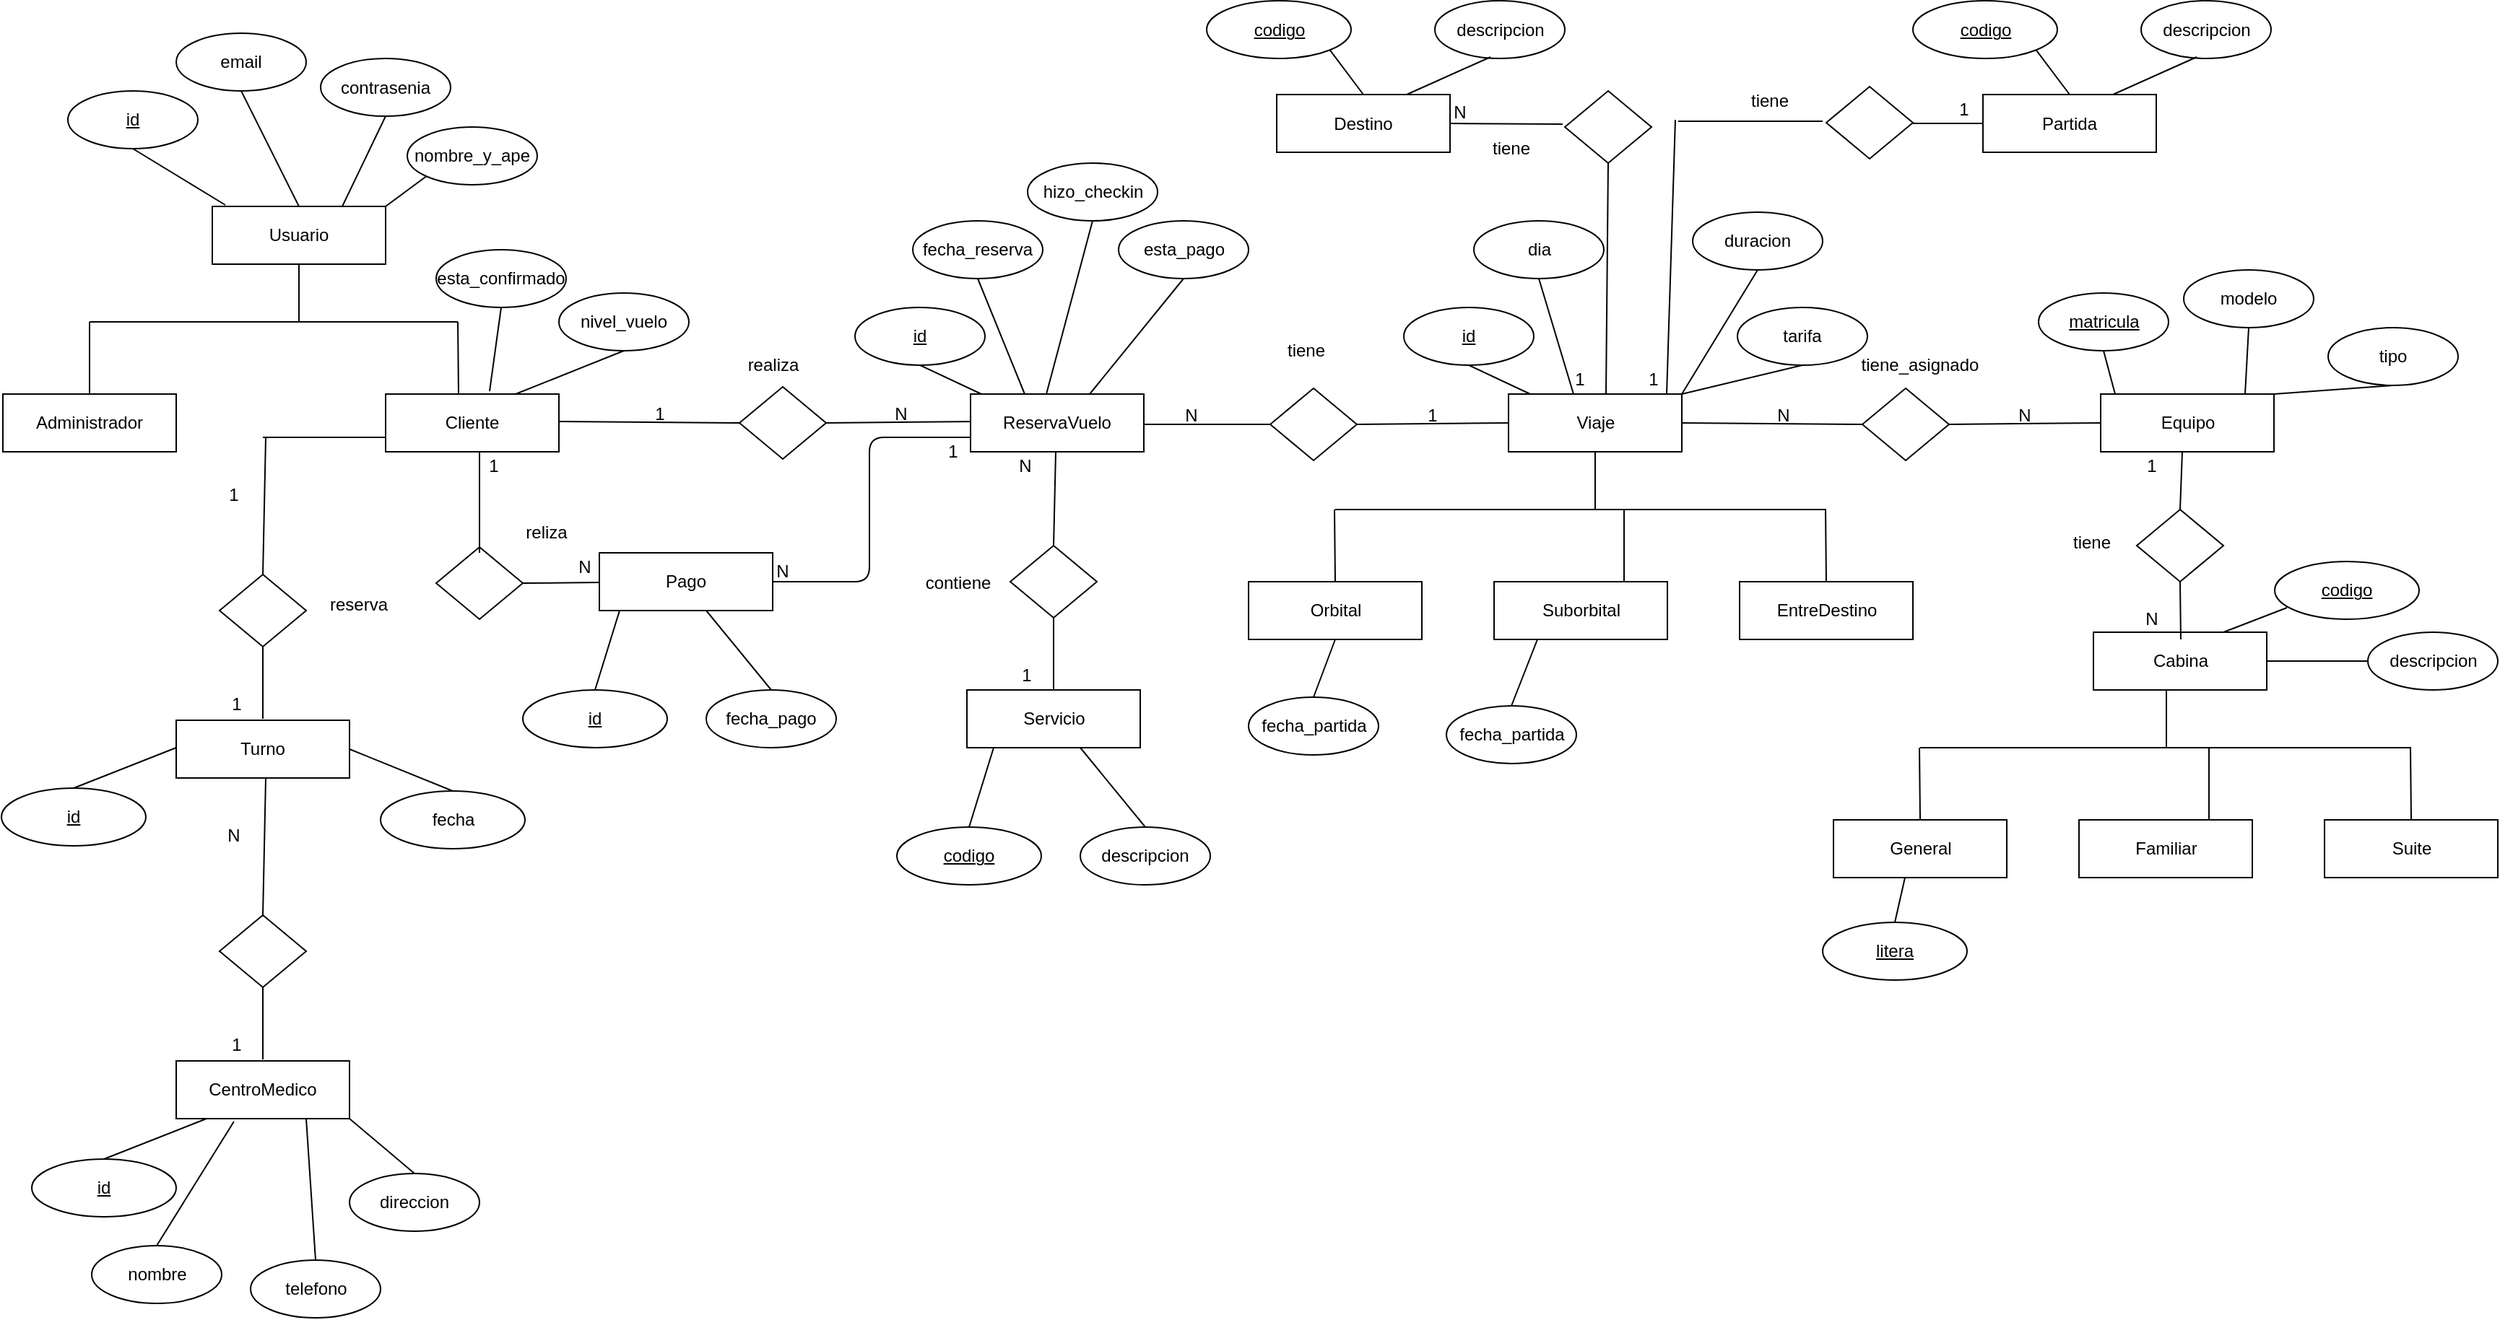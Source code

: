 <mxfile version="15.1.4" type="google"><diagram id="R2lEEEUBdFMjLlhIrx00" name="Page-1"><mxGraphModel dx="786" dy="413" grid="1" gridSize="10" guides="1" tooltips="1" connect="1" arrows="1" fold="1" page="1" pageScale="1" pageWidth="850" pageHeight="1100" math="0" shadow="0" extFonts="Permanent Marker^https://fonts.googleapis.com/css?family=Permanent+Marker"><root><mxCell id="0"/><mxCell id="1" parent="0"/><mxCell id="lj8L3pxBQWY0i3KXnStX-1" value="Usuario" style="rounded=0;whiteSpace=wrap;html=1;fontSize=12;glass=0;strokeWidth=1;shadow=0;" parent="1" vertex="1"><mxGeometry x="185" y="160" width="120" height="40" as="geometry"/></mxCell><mxCell id="lj8L3pxBQWY0i3KXnStX-2" value="Administrador" style="rounded=0;whiteSpace=wrap;html=1;fontSize=12;glass=0;strokeWidth=1;shadow=0;" parent="1" vertex="1"><mxGeometry x="40" y="290" width="120" height="40" as="geometry"/></mxCell><mxCell id="lj8L3pxBQWY0i3KXnStX-3" value="Cliente" style="rounded=0;whiteSpace=wrap;html=1;fontSize=12;glass=0;strokeWidth=1;shadow=0;" parent="1" vertex="1"><mxGeometry x="305" y="290" width="120" height="40" as="geometry"/></mxCell><mxCell id="lj8L3pxBQWY0i3KXnStX-4" value="" style="endArrow=none;html=1;entryX=0.5;entryY=1;entryDx=0;entryDy=0;" parent="1" target="lj8L3pxBQWY0i3KXnStX-1" edge="1"><mxGeometry width="50" height="50" relative="1" as="geometry"><mxPoint x="245" y="240" as="sourcePoint"/><mxPoint x="295" y="220" as="targetPoint"/></mxGeometry></mxCell><mxCell id="lj8L3pxBQWY0i3KXnStX-5" value="" style="endArrow=none;html=1;" parent="1" edge="1"><mxGeometry width="50" height="50" relative="1" as="geometry"><mxPoint x="100" y="240" as="sourcePoint"/><mxPoint x="355" y="240" as="targetPoint"/></mxGeometry></mxCell><mxCell id="lj8L3pxBQWY0i3KXnStX-6" value="" style="endArrow=none;html=1;exitX=0.5;exitY=0;exitDx=0;exitDy=0;" parent="1" source="lj8L3pxBQWY0i3KXnStX-2" edge="1"><mxGeometry width="50" height="50" relative="1" as="geometry"><mxPoint x="164.5" y="280" as="sourcePoint"/><mxPoint x="100" y="240" as="targetPoint"/></mxGeometry></mxCell><mxCell id="lj8L3pxBQWY0i3KXnStX-7" value="" style="endArrow=none;html=1;entryX=0.5;entryY=1;entryDx=0;entryDy=0;exitX=0.5;exitY=0;exitDx=0;exitDy=0;" parent="1" edge="1"><mxGeometry width="50" height="50" relative="1" as="geometry"><mxPoint x="355.5" y="290" as="sourcePoint"/><mxPoint x="355" y="240" as="targetPoint"/></mxGeometry></mxCell><mxCell id="lj8L3pxBQWY0i3KXnStX-8" value="&lt;u&gt;id&lt;br&gt;&lt;/u&gt;" style="ellipse;whiteSpace=wrap;html=1;" parent="1" vertex="1"><mxGeometry x="85" y="80" width="90" height="40" as="geometry"/></mxCell><mxCell id="lj8L3pxBQWY0i3KXnStX-9" value="" style="endArrow=none;html=1;exitX=0.075;exitY=-0.025;exitDx=0;exitDy=0;entryX=0.5;entryY=1;entryDx=0;entryDy=0;exitPerimeter=0;" parent="1" source="lj8L3pxBQWY0i3KXnStX-1" target="lj8L3pxBQWY0i3KXnStX-8" edge="1"><mxGeometry width="50" height="50" relative="1" as="geometry"><mxPoint x="225" y="40" as="sourcePoint"/><mxPoint x="185" y="100" as="targetPoint"/></mxGeometry></mxCell><mxCell id="lj8L3pxBQWY0i3KXnStX-10" value="email" style="ellipse;whiteSpace=wrap;html=1;" parent="1" vertex="1"><mxGeometry x="160" y="40" width="90" height="40" as="geometry"/></mxCell><mxCell id="lj8L3pxBQWY0i3KXnStX-11" value="" style="endArrow=none;html=1;exitX=0.5;exitY=0;exitDx=0;exitDy=0;entryX=0.5;entryY=1;entryDx=0;entryDy=0;" parent="1" source="lj8L3pxBQWY0i3KXnStX-1" target="lj8L3pxBQWY0i3KXnStX-10" edge="1"><mxGeometry width="50" height="50" relative="1" as="geometry"><mxPoint x="335" y="160" as="sourcePoint"/><mxPoint x="305" y="100" as="targetPoint"/></mxGeometry></mxCell><mxCell id="lj8L3pxBQWY0i3KXnStX-12" value="contrasenia" style="ellipse;whiteSpace=wrap;html=1;" parent="1" vertex="1"><mxGeometry x="260" y="57.5" width="90" height="40" as="geometry"/></mxCell><mxCell id="lj8L3pxBQWY0i3KXnStX-13" value="" style="endArrow=none;html=1;exitX=0.75;exitY=0;exitDx=0;exitDy=0;entryX=0.5;entryY=1;entryDx=0;entryDy=0;" parent="1" source="lj8L3pxBQWY0i3KXnStX-1" target="lj8L3pxBQWY0i3KXnStX-12" edge="1"><mxGeometry width="50" height="50" relative="1" as="geometry"><mxPoint x="445" y="160" as="sourcePoint"/><mxPoint x="415" y="100" as="targetPoint"/></mxGeometry></mxCell><mxCell id="lj8L3pxBQWY0i3KXnStX-14" value="esta_confirmado" style="ellipse;whiteSpace=wrap;html=1;" parent="1" vertex="1"><mxGeometry x="340" y="190" width="90" height="40" as="geometry"/></mxCell><mxCell id="lj8L3pxBQWY0i3KXnStX-15" value="" style="endArrow=none;html=1;entryX=0.5;entryY=1;entryDx=0;entryDy=0;exitX=0.6;exitY=-0.05;exitDx=0;exitDy=0;exitPerimeter=0;" parent="1" source="lj8L3pxBQWY0i3KXnStX-3" target="lj8L3pxBQWY0i3KXnStX-14" edge="1"><mxGeometry width="50" height="50" relative="1" as="geometry"><mxPoint x="490" y="290" as="sourcePoint"/><mxPoint x="600" y="485" as="targetPoint"/></mxGeometry></mxCell><mxCell id="lj8L3pxBQWY0i3KXnStX-16" value="Viaje" style="rounded=0;whiteSpace=wrap;html=1;fontSize=12;glass=0;strokeWidth=1;shadow=0;" parent="1" vertex="1"><mxGeometry x="1082.5" y="290" width="120" height="40" as="geometry"/></mxCell><mxCell id="lj8L3pxBQWY0i3KXnStX-17" value="Orbital" style="rounded=0;whiteSpace=wrap;html=1;fontSize=12;glass=0;strokeWidth=1;shadow=0;" parent="1" vertex="1"><mxGeometry x="902.5" y="420" width="120" height="40" as="geometry"/></mxCell><mxCell id="lj8L3pxBQWY0i3KXnStX-18" value="Suborbital" style="rounded=0;whiteSpace=wrap;html=1;fontSize=12;glass=0;strokeWidth=1;shadow=0;" parent="1" vertex="1"><mxGeometry x="1072.5" y="420" width="120" height="40" as="geometry"/></mxCell><mxCell id="lj8L3pxBQWY0i3KXnStX-19" value="" style="endArrow=none;html=1;entryX=0.5;entryY=1;entryDx=0;entryDy=0;" parent="1" target="lj8L3pxBQWY0i3KXnStX-16" edge="1"><mxGeometry width="50" height="50" relative="1" as="geometry"><mxPoint x="1142.5" y="370" as="sourcePoint"/><mxPoint x="1092.5" y="350" as="targetPoint"/></mxGeometry></mxCell><mxCell id="lj8L3pxBQWY0i3KXnStX-20" value="" style="endArrow=none;html=1;" parent="1" edge="1"><mxGeometry width="50" height="50" relative="1" as="geometry"><mxPoint x="962.5" y="370" as="sourcePoint"/><mxPoint x="1302.5" y="370" as="targetPoint"/></mxGeometry></mxCell><mxCell id="lj8L3pxBQWY0i3KXnStX-21" value="" style="endArrow=none;html=1;entryX=0.5;entryY=1;entryDx=0;entryDy=0;exitX=0.5;exitY=0;exitDx=0;exitDy=0;" parent="1" source="lj8L3pxBQWY0i3KXnStX-17" edge="1"><mxGeometry width="50" height="50" relative="1" as="geometry"><mxPoint x="962" y="410" as="sourcePoint"/><mxPoint x="962" y="370" as="targetPoint"/></mxGeometry></mxCell><mxCell id="lj8L3pxBQWY0i3KXnStX-22" value="" style="endArrow=none;html=1;exitX=0.75;exitY=0;exitDx=0;exitDy=0;" parent="1" source="lj8L3pxBQWY0i3KXnStX-18" edge="1"><mxGeometry width="50" height="50" relative="1" as="geometry"><mxPoint x="1153" y="420" as="sourcePoint"/><mxPoint x="1162.5" y="370" as="targetPoint"/></mxGeometry></mxCell><mxCell id="lj8L3pxBQWY0i3KXnStX-23" value="EntreDestino" style="rounded=0;whiteSpace=wrap;html=1;fontSize=12;glass=0;strokeWidth=1;shadow=0;" parent="1" vertex="1"><mxGeometry x="1242.5" y="420" width="120" height="40" as="geometry"/></mxCell><mxCell id="lj8L3pxBQWY0i3KXnStX-24" value="" style="endArrow=none;html=1;entryX=0.5;entryY=1;entryDx=0;entryDy=0;exitX=0.5;exitY=0;exitDx=0;exitDy=0;" parent="1" edge="1"><mxGeometry width="50" height="50" relative="1" as="geometry"><mxPoint x="1302.5" y="420" as="sourcePoint"/><mxPoint x="1302" y="370" as="targetPoint"/></mxGeometry></mxCell><mxCell id="lj8L3pxBQWY0i3KXnStX-25" value="&lt;u&gt;id&lt;br&gt;&lt;/u&gt;" style="ellipse;whiteSpace=wrap;html=1;" parent="1" vertex="1"><mxGeometry x="1010" y="230" width="90" height="40" as="geometry"/></mxCell><mxCell id="lj8L3pxBQWY0i3KXnStX-26" value="" style="endArrow=none;html=1;exitX=0.25;exitY=0;exitDx=0;exitDy=0;entryX=0.5;entryY=1;entryDx=0;entryDy=0;" parent="1" target="lj8L3pxBQWY0i3KXnStX-25" edge="1"><mxGeometry width="50" height="50" relative="1" as="geometry"><mxPoint x="1097.5" y="290" as="sourcePoint"/><mxPoint x="1067.5" y="230" as="targetPoint"/></mxGeometry></mxCell><mxCell id="lj8L3pxBQWY0i3KXnStX-27" value="dia" style="ellipse;whiteSpace=wrap;html=1;" parent="1" vertex="1"><mxGeometry x="1058.5" y="170" width="90" height="40" as="geometry"/></mxCell><mxCell id="lj8L3pxBQWY0i3KXnStX-28" value="" style="endArrow=none;html=1;exitX=0.5;exitY=0;exitDx=0;exitDy=0;entryX=0.5;entryY=1;entryDx=0;entryDy=0;" parent="1" target="lj8L3pxBQWY0i3KXnStX-27" edge="1"><mxGeometry width="50" height="50" relative="1" as="geometry"><mxPoint x="1127.5" y="290" as="sourcePoint"/><mxPoint x="1187.5" y="230" as="targetPoint"/></mxGeometry></mxCell><mxCell id="lj8L3pxBQWY0i3KXnStX-31" value="duracion" style="ellipse;whiteSpace=wrap;html=1;" parent="1" vertex="1"><mxGeometry x="1210" y="164" width="90" height="40" as="geometry"/></mxCell><mxCell id="lj8L3pxBQWY0i3KXnStX-32" value="" style="endArrow=none;html=1;exitX=1;exitY=0;exitDx=0;exitDy=0;entryX=0.5;entryY=1;entryDx=0;entryDy=0;" parent="1" source="lj8L3pxBQWY0i3KXnStX-16" target="lj8L3pxBQWY0i3KXnStX-31" edge="1"><mxGeometry width="50" height="50" relative="1" as="geometry"><mxPoint x="1252.5" y="330" as="sourcePoint"/><mxPoint x="1362.5" y="270" as="targetPoint"/></mxGeometry></mxCell><mxCell id="lj8L3pxBQWY0i3KXnStX-33" value="Equipo" style="rounded=0;whiteSpace=wrap;html=1;fontSize=12;glass=0;strokeWidth=1;shadow=0;" parent="1" vertex="1"><mxGeometry x="1492.5" y="290" width="120" height="40" as="geometry"/></mxCell><mxCell id="lj8L3pxBQWY0i3KXnStX-34" value="" style="rhombus;whiteSpace=wrap;html=1;shadow=0;fontFamily=Helvetica;fontSize=12;align=center;strokeWidth=1;spacing=6;spacingTop=-4;" parent="1" vertex="1"><mxGeometry x="1327.5" y="286" width="60" height="50" as="geometry"/></mxCell><mxCell id="lj8L3pxBQWY0i3KXnStX-35" value="" style="endArrow=none;html=1;entryX=0;entryY=0.5;entryDx=0;entryDy=0;exitX=1;exitY=0.5;exitDx=0;exitDy=0;" parent="1" source="lj8L3pxBQWY0i3KXnStX-34" target="lj8L3pxBQWY0i3KXnStX-33" edge="1"><mxGeometry width="50" height="50" relative="1" as="geometry"><mxPoint x="1172.5" y="185" as="sourcePoint"/><mxPoint x="1402.5" y="315" as="targetPoint"/></mxGeometry></mxCell><mxCell id="lj8L3pxBQWY0i3KXnStX-36" value="" style="endArrow=none;html=1;entryX=0;entryY=0.5;entryDx=0;entryDy=0;exitX=1;exitY=0.5;exitDx=0;exitDy=0;" parent="1" source="lj8L3pxBQWY0i3KXnStX-16" target="lj8L3pxBQWY0i3KXnStX-34" edge="1"><mxGeometry width="50" height="50" relative="1" as="geometry"><mxPoint x="1262.5" y="315" as="sourcePoint"/><mxPoint x="1222" y="245" as="targetPoint"/></mxGeometry></mxCell><mxCell id="lj8L3pxBQWY0i3KXnStX-37" value="N" style="text;html=1;strokeColor=none;fillColor=none;align=center;verticalAlign=middle;whiteSpace=wrap;rounded=0;" parent="1" vertex="1"><mxGeometry x="1262.5" y="295" width="20" height="20" as="geometry"/></mxCell><mxCell id="lj8L3pxBQWY0i3KXnStX-38" value="N" style="text;html=1;strokeColor=none;fillColor=none;align=center;verticalAlign=middle;whiteSpace=wrap;rounded=0;" parent="1" vertex="1"><mxGeometry x="1429.5" y="295" width="20" height="20" as="geometry"/></mxCell><mxCell id="lj8L3pxBQWY0i3KXnStX-39" value="&lt;u&gt;matricula&lt;br&gt;&lt;/u&gt;" style="ellipse;whiteSpace=wrap;html=1;" parent="1" vertex="1"><mxGeometry x="1449.5" y="220" width="90" height="40" as="geometry"/></mxCell><mxCell id="lj8L3pxBQWY0i3KXnStX-40" value="" style="endArrow=none;html=1;exitX=0.25;exitY=0;exitDx=0;exitDy=0;entryX=0.5;entryY=1;entryDx=0;entryDy=0;" parent="1" target="lj8L3pxBQWY0i3KXnStX-39" edge="1"><mxGeometry width="50" height="50" relative="1" as="geometry"><mxPoint x="1502.5" y="290" as="sourcePoint"/><mxPoint x="1472.5" y="230" as="targetPoint"/></mxGeometry></mxCell><mxCell id="lj8L3pxBQWY0i3KXnStX-43" value="modelo" style="ellipse;whiteSpace=wrap;html=1;" parent="1" vertex="1"><mxGeometry x="1550" y="204" width="90" height="40" as="geometry"/></mxCell><mxCell id="lj8L3pxBQWY0i3KXnStX-44" value="" style="endArrow=none;html=1;exitX=1;exitY=0;exitDx=0;exitDy=0;entryX=0.5;entryY=1;entryDx=0;entryDy=0;" parent="1" target="lj8L3pxBQWY0i3KXnStX-43" edge="1"><mxGeometry width="50" height="50" relative="1" as="geometry"><mxPoint x="1592.5" y="290" as="sourcePoint"/><mxPoint x="1702.5" y="230" as="targetPoint"/></mxGeometry></mxCell><mxCell id="lj8L3pxBQWY0i3KXnStX-56" value="" style="rhombus;whiteSpace=wrap;html=1;shadow=0;fontFamily=Helvetica;fontSize=12;align=center;strokeWidth=1;spacing=6;spacingTop=-4;" parent="1" vertex="1"><mxGeometry x="550" y="285" width="60" height="50" as="geometry"/></mxCell><mxCell id="lj8L3pxBQWY0i3KXnStX-57" value="" style="endArrow=none;html=1;entryX=0;entryY=0.5;entryDx=0;entryDy=0;exitX=1;exitY=0.5;exitDx=0;exitDy=0;" parent="1" source="lj8L3pxBQWY0i3KXnStX-56" edge="1"><mxGeometry width="50" height="50" relative="1" as="geometry"><mxPoint x="395" y="184" as="sourcePoint"/><mxPoint x="715" y="309" as="targetPoint"/></mxGeometry></mxCell><mxCell id="lj8L3pxBQWY0i3KXnStX-58" value="" style="endArrow=none;html=1;entryX=0;entryY=0.5;entryDx=0;entryDy=0;exitX=1;exitY=0.5;exitDx=0;exitDy=0;" parent="1" target="lj8L3pxBQWY0i3KXnStX-56" edge="1"><mxGeometry width="50" height="50" relative="1" as="geometry"><mxPoint x="425" y="309" as="sourcePoint"/><mxPoint x="444.5" y="244" as="targetPoint"/></mxGeometry></mxCell><mxCell id="lj8L3pxBQWY0i3KXnStX-59" value="1" style="text;html=1;strokeColor=none;fillColor=none;align=center;verticalAlign=middle;whiteSpace=wrap;rounded=0;" parent="1" vertex="1"><mxGeometry x="485" y="294" width="20" height="20" as="geometry"/></mxCell><mxCell id="lj8L3pxBQWY0i3KXnStX-60" value="N" style="text;html=1;strokeColor=none;fillColor=none;align=center;verticalAlign=middle;whiteSpace=wrap;rounded=0;" parent="1" vertex="1"><mxGeometry x="652" y="294" width="20" height="20" as="geometry"/></mxCell><mxCell id="lj8L3pxBQWY0i3KXnStX-61" value="ReservaVuelo" style="rounded=0;whiteSpace=wrap;html=1;fontSize=12;glass=0;strokeWidth=1;shadow=0;" parent="1" vertex="1"><mxGeometry x="710" y="290" width="120" height="40" as="geometry"/></mxCell><mxCell id="lj8L3pxBQWY0i3KXnStX-62" value="" style="rhombus;whiteSpace=wrap;html=1;shadow=0;fontFamily=Helvetica;fontSize=12;align=center;strokeWidth=1;spacing=6;spacingTop=-4;" parent="1" vertex="1"><mxGeometry x="917.5" y="286" width="60" height="50" as="geometry"/></mxCell><mxCell id="lj8L3pxBQWY0i3KXnStX-63" value="" style="endArrow=none;html=1;entryX=0;entryY=0.5;entryDx=0;entryDy=0;exitX=1;exitY=0.5;exitDx=0;exitDy=0;" parent="1" source="lj8L3pxBQWY0i3KXnStX-62" edge="1"><mxGeometry width="50" height="50" relative="1" as="geometry"><mxPoint x="762.5" y="185" as="sourcePoint"/><mxPoint x="1082.5" y="310" as="targetPoint"/></mxGeometry></mxCell><mxCell id="lj8L3pxBQWY0i3KXnStX-64" value="" style="endArrow=none;html=1;entryX=0;entryY=0.5;entryDx=0;entryDy=0;" parent="1" target="lj8L3pxBQWY0i3KXnStX-62" edge="1"><mxGeometry width="50" height="50" relative="1" as="geometry"><mxPoint x="830" y="311" as="sourcePoint"/><mxPoint x="812" y="245" as="targetPoint"/></mxGeometry></mxCell><mxCell id="lj8L3pxBQWY0i3KXnStX-65" value="N" style="text;html=1;strokeColor=none;fillColor=none;align=center;verticalAlign=middle;whiteSpace=wrap;rounded=0;" parent="1" vertex="1"><mxGeometry x="852.5" y="295" width="20" height="20" as="geometry"/></mxCell><mxCell id="lj8L3pxBQWY0i3KXnStX-66" value="1" style="text;html=1;strokeColor=none;fillColor=none;align=center;verticalAlign=middle;whiteSpace=wrap;rounded=0;" parent="1" vertex="1"><mxGeometry x="1019.5" y="295" width="20" height="20" as="geometry"/></mxCell><mxCell id="lj8L3pxBQWY0i3KXnStX-67" value="nivel_vuelo" style="ellipse;whiteSpace=wrap;html=1;" parent="1" vertex="1"><mxGeometry x="425" y="220" width="90" height="40" as="geometry"/></mxCell><mxCell id="lj8L3pxBQWY0i3KXnStX-68" value="" style="endArrow=none;html=1;entryX=0.5;entryY=1;entryDx=0;entryDy=0;exitX=0.75;exitY=0;exitDx=0;exitDy=0;" parent="1" source="lj8L3pxBQWY0i3KXnStX-3" target="lj8L3pxBQWY0i3KXnStX-67" edge="1"><mxGeometry width="50" height="50" relative="1" as="geometry"><mxPoint x="505" y="300" as="sourcePoint"/><mxPoint x="710" y="495" as="targetPoint"/></mxGeometry></mxCell><mxCell id="lj8L3pxBQWY0i3KXnStX-69" value="" style="rhombus;whiteSpace=wrap;html=1;shadow=0;fontFamily=Helvetica;fontSize=12;align=center;strokeWidth=1;spacing=6;spacingTop=-4;" parent="1" vertex="1"><mxGeometry x="190.0" y="415" width="60" height="50" as="geometry"/></mxCell><mxCell id="lj8L3pxBQWY0i3KXnStX-70" value="" style="endArrow=none;html=1;exitX=0.5;exitY=0;exitDx=0;exitDy=0;" parent="1" source="lj8L3pxBQWY0i3KXnStX-69" edge="1"><mxGeometry width="50" height="50" relative="1" as="geometry"><mxPoint x="-60.41" y="655" as="sourcePoint"/><mxPoint x="222" y="320" as="targetPoint"/></mxGeometry></mxCell><mxCell id="lj8L3pxBQWY0i3KXnStX-71" value="" style="endArrow=none;html=1;entryX=0.5;entryY=0;entryDx=0;entryDy=0;exitX=0.5;exitY=1;exitDx=0;exitDy=0;" parent="1" source="lj8L3pxBQWY0i3KXnStX-69" edge="1"><mxGeometry width="50" height="50" relative="1" as="geometry"><mxPoint x="216" y="510" as="sourcePoint"/><mxPoint x="220" y="515" as="targetPoint"/></mxGeometry></mxCell><mxCell id="lj8L3pxBQWY0i3KXnStX-72" value="1" style="text;html=1;strokeColor=none;fillColor=none;align=center;verticalAlign=middle;whiteSpace=wrap;rounded=0;" parent="1" vertex="1"><mxGeometry x="190" y="350" width="20" height="20" as="geometry"/></mxCell><mxCell id="lj8L3pxBQWY0i3KXnStX-73" value="1" style="text;html=1;strokeColor=none;fillColor=none;align=center;verticalAlign=middle;whiteSpace=wrap;rounded=0;" parent="1" vertex="1"><mxGeometry x="191.5" y="495" width="20" height="20" as="geometry"/></mxCell><mxCell id="lj8L3pxBQWY0i3KXnStX-74" value="Turno" style="rounded=0;whiteSpace=wrap;html=1;fontSize=12;glass=0;strokeWidth=1;shadow=0;" parent="1" vertex="1"><mxGeometry x="160" y="516" width="120" height="40" as="geometry"/></mxCell><mxCell id="lj8L3pxBQWY0i3KXnStX-75" value="" style="endArrow=none;html=1;entryX=0;entryY=0.75;entryDx=0;entryDy=0;" parent="1" target="lj8L3pxBQWY0i3KXnStX-3" edge="1"><mxGeometry width="50" height="50" relative="1" as="geometry"><mxPoint x="220" y="320" as="sourcePoint"/><mxPoint x="340" y="340" as="targetPoint"/></mxGeometry></mxCell><mxCell id="lj8L3pxBQWY0i3KXnStX-76" value="" style="rhombus;whiteSpace=wrap;html=1;shadow=0;fontFamily=Helvetica;fontSize=12;align=center;strokeWidth=1;spacing=6;spacingTop=-4;" parent="1" vertex="1"><mxGeometry x="190.0" y="651" width="60" height="50" as="geometry"/></mxCell><mxCell id="lj8L3pxBQWY0i3KXnStX-77" value="" style="endArrow=none;html=1;exitX=0.5;exitY=0;exitDx=0;exitDy=0;" parent="1" source="lj8L3pxBQWY0i3KXnStX-76" edge="1"><mxGeometry width="50" height="50" relative="1" as="geometry"><mxPoint x="-60.41" y="891" as="sourcePoint"/><mxPoint x="222" y="556" as="targetPoint"/></mxGeometry></mxCell><mxCell id="lj8L3pxBQWY0i3KXnStX-78" value="" style="endArrow=none;html=1;entryX=0.5;entryY=0;entryDx=0;entryDy=0;exitX=0.5;exitY=1;exitDx=0;exitDy=0;" parent="1" source="lj8L3pxBQWY0i3KXnStX-76" edge="1"><mxGeometry width="50" height="50" relative="1" as="geometry"><mxPoint x="216" y="746" as="sourcePoint"/><mxPoint x="220" y="751" as="targetPoint"/></mxGeometry></mxCell><mxCell id="lj8L3pxBQWY0i3KXnStX-79" value="N" style="text;html=1;strokeColor=none;fillColor=none;align=center;verticalAlign=middle;whiteSpace=wrap;rounded=0;" parent="1" vertex="1"><mxGeometry x="190" y="586" width="20" height="20" as="geometry"/></mxCell><mxCell id="lj8L3pxBQWY0i3KXnStX-80" value="1" style="text;html=1;strokeColor=none;fillColor=none;align=center;verticalAlign=middle;whiteSpace=wrap;rounded=0;" parent="1" vertex="1"><mxGeometry x="191.5" y="731" width="20" height="20" as="geometry"/></mxCell><mxCell id="lj8L3pxBQWY0i3KXnStX-81" value="CentroMedico" style="rounded=0;whiteSpace=wrap;html=1;fontSize=12;glass=0;strokeWidth=1;shadow=0;" parent="1" vertex="1"><mxGeometry x="160" y="752" width="120" height="40" as="geometry"/></mxCell><mxCell id="lj8L3pxBQWY0i3KXnStX-85" value="fecha_partida" style="ellipse;whiteSpace=wrap;html=1;" parent="1" vertex="1"><mxGeometry x="1039.5" y="506" width="90" height="40" as="geometry"/></mxCell><mxCell id="lj8L3pxBQWY0i3KXnStX-86" value="" style="endArrow=none;html=1;exitX=0.25;exitY=1;exitDx=0;exitDy=0;entryX=0.5;entryY=0;entryDx=0;entryDy=0;" parent="1" source="lj8L3pxBQWY0i3KXnStX-18" target="lj8L3pxBQWY0i3KXnStX-85" edge="1"><mxGeometry width="50" height="50" relative="1" as="geometry"><mxPoint x="1062" y="450" as="sourcePoint"/><mxPoint x="1079.5" y="490" as="targetPoint"/></mxGeometry></mxCell><mxCell id="lj8L3pxBQWY0i3KXnStX-87" value="fecha_partida" style="ellipse;whiteSpace=wrap;html=1;" parent="1" vertex="1"><mxGeometry x="902.5" y="500" width="90" height="40" as="geometry"/></mxCell><mxCell id="lj8L3pxBQWY0i3KXnStX-88" value="" style="endArrow=none;html=1;exitX=0.5;exitY=1;exitDx=0;exitDy=0;entryX=0.5;entryY=0;entryDx=0;entryDy=0;entryPerimeter=0;" parent="1" source="lj8L3pxBQWY0i3KXnStX-17" target="lj8L3pxBQWY0i3KXnStX-87" edge="1"><mxGeometry width="50" height="50" relative="1" as="geometry"><mxPoint x="813" y="350" as="sourcePoint"/><mxPoint x="880" y="416" as="targetPoint"/></mxGeometry></mxCell><mxCell id="lj8L3pxBQWY0i3KXnStX-91" value="tarifa" style="ellipse;whiteSpace=wrap;html=1;" parent="1" vertex="1"><mxGeometry x="1241" y="230" width="90" height="40" as="geometry"/></mxCell><mxCell id="lj8L3pxBQWY0i3KXnStX-92" value="" style="endArrow=none;html=1;exitX=1;exitY=0;exitDx=0;exitDy=0;entryX=0.5;entryY=1;entryDx=0;entryDy=0;" parent="1" source="lj8L3pxBQWY0i3KXnStX-16" target="lj8L3pxBQWY0i3KXnStX-91" edge="1"><mxGeometry width="50" height="50" relative="1" as="geometry"><mxPoint x="1260" y="320" as="sourcePoint"/><mxPoint x="1420" y="300" as="targetPoint"/></mxGeometry></mxCell><mxCell id="lj8L3pxBQWY0i3KXnStX-93" value="Partida" style="rounded=0;whiteSpace=wrap;html=1;fontSize=12;glass=0;strokeWidth=1;shadow=0;" parent="1" vertex="1"><mxGeometry x="1411" y="82.5" width="120" height="40" as="geometry"/></mxCell><mxCell id="lj8L3pxBQWY0i3KXnStX-94" value="&lt;u&gt;codigo&lt;/u&gt;" style="ellipse;whiteSpace=wrap;html=1;" parent="1" vertex="1"><mxGeometry x="1362.5" y="17.5" width="100" height="40" as="geometry"/></mxCell><mxCell id="lj8L3pxBQWY0i3KXnStX-95" value="descripcion" style="ellipse;whiteSpace=wrap;html=1;" parent="1" vertex="1"><mxGeometry x="1520.5" y="17.5" width="90" height="40" as="geometry"/></mxCell><mxCell id="lj8L3pxBQWY0i3KXnStX-96" value="" style="endArrow=none;html=1;entryX=1;entryY=1;entryDx=0;entryDy=0;exitX=0.5;exitY=0;exitDx=0;exitDy=0;" parent="1" source="lj8L3pxBQWY0i3KXnStX-93" target="lj8L3pxBQWY0i3KXnStX-94" edge="1"><mxGeometry width="50" height="50" relative="1" as="geometry"><mxPoint x="1451" y="77.5" as="sourcePoint"/><mxPoint x="1443.5" y="227.502" as="targetPoint"/></mxGeometry></mxCell><mxCell id="lj8L3pxBQWY0i3KXnStX-97" value="" style="endArrow=none;html=1;entryX=0.75;entryY=0;entryDx=0;entryDy=0;exitX=0.428;exitY=0.975;exitDx=0;exitDy=0;exitPerimeter=0;" parent="1" source="lj8L3pxBQWY0i3KXnStX-95" target="lj8L3pxBQWY0i3KXnStX-93" edge="1"><mxGeometry width="50" height="50" relative="1" as="geometry"><mxPoint x="1520.5" y="277.5" as="sourcePoint"/><mxPoint x="1520.5" y="62.5" as="targetPoint"/></mxGeometry></mxCell><mxCell id="lj8L3pxBQWY0i3KXnStX-103" value="Cabina" style="rounded=0;whiteSpace=wrap;html=1;fontSize=12;glass=0;strokeWidth=1;shadow=0;" parent="1" vertex="1"><mxGeometry x="1487.5" y="455" width="120" height="40" as="geometry"/></mxCell><mxCell id="lj8L3pxBQWY0i3KXnStX-104" value="General" style="rounded=0;whiteSpace=wrap;html=1;fontSize=12;glass=0;strokeWidth=1;shadow=0;" parent="1" vertex="1"><mxGeometry x="1307.5" y="585" width="120" height="40" as="geometry"/></mxCell><mxCell id="lj8L3pxBQWY0i3KXnStX-105" value="Familiar" style="rounded=0;whiteSpace=wrap;html=1;fontSize=12;glass=0;strokeWidth=1;shadow=0;" parent="1" vertex="1"><mxGeometry x="1477.5" y="585" width="120" height="40" as="geometry"/></mxCell><mxCell id="lj8L3pxBQWY0i3KXnStX-106" value="" style="endArrow=none;html=1;" parent="1" edge="1"><mxGeometry width="50" height="50" relative="1" as="geometry"><mxPoint x="1367.5" y="535" as="sourcePoint"/><mxPoint x="1707.5" y="535" as="targetPoint"/></mxGeometry></mxCell><mxCell id="lj8L3pxBQWY0i3KXnStX-107" value="" style="endArrow=none;html=1;entryX=0.5;entryY=1;entryDx=0;entryDy=0;exitX=0.5;exitY=0;exitDx=0;exitDy=0;" parent="1" source="lj8L3pxBQWY0i3KXnStX-104" edge="1"><mxGeometry width="50" height="50" relative="1" as="geometry"><mxPoint x="1367" y="575" as="sourcePoint"/><mxPoint x="1367" y="535" as="targetPoint"/></mxGeometry></mxCell><mxCell id="lj8L3pxBQWY0i3KXnStX-108" value="" style="endArrow=none;html=1;exitX=0.75;exitY=0;exitDx=0;exitDy=0;" parent="1" source="lj8L3pxBQWY0i3KXnStX-105" edge="1"><mxGeometry width="50" height="50" relative="1" as="geometry"><mxPoint x="1558" y="585" as="sourcePoint"/><mxPoint x="1567.5" y="535" as="targetPoint"/></mxGeometry></mxCell><mxCell id="lj8L3pxBQWY0i3KXnStX-109" value="Suite" style="rounded=0;whiteSpace=wrap;html=1;fontSize=12;glass=0;strokeWidth=1;shadow=0;" parent="1" vertex="1"><mxGeometry x="1647.5" y="585" width="120" height="40" as="geometry"/></mxCell><mxCell id="lj8L3pxBQWY0i3KXnStX-110" value="" style="endArrow=none;html=1;entryX=0.5;entryY=1;entryDx=0;entryDy=0;exitX=0.5;exitY=0;exitDx=0;exitDy=0;" parent="1" edge="1"><mxGeometry width="50" height="50" relative="1" as="geometry"><mxPoint x="1707.5" y="585" as="sourcePoint"/><mxPoint x="1707" y="535" as="targetPoint"/></mxGeometry></mxCell><mxCell id="lj8L3pxBQWY0i3KXnStX-111" value="" style="endArrow=none;html=1;entryX=0.5;entryY=1;entryDx=0;entryDy=0;" parent="1" edge="1"><mxGeometry width="50" height="50" relative="1" as="geometry"><mxPoint x="1538" y="535" as="sourcePoint"/><mxPoint x="1538" y="495" as="targetPoint"/></mxGeometry></mxCell><mxCell id="lj8L3pxBQWY0i3KXnStX-112" value="&lt;u&gt;codigo&lt;/u&gt;" style="ellipse;whiteSpace=wrap;html=1;" parent="1" vertex="1"><mxGeometry x="1613" y="406" width="100" height="40" as="geometry"/></mxCell><mxCell id="lj8L3pxBQWY0i3KXnStX-113" value="descripcion" style="ellipse;whiteSpace=wrap;html=1;" parent="1" vertex="1"><mxGeometry x="1677.5" y="455" width="90" height="40" as="geometry"/></mxCell><mxCell id="lj8L3pxBQWY0i3KXnStX-114" value="" style="endArrow=none;html=1;entryX=0.085;entryY=0.8;entryDx=0;entryDy=0;exitX=0.75;exitY=0;exitDx=0;exitDy=0;entryPerimeter=0;" parent="1" source="lj8L3pxBQWY0i3KXnStX-103" target="lj8L3pxBQWY0i3KXnStX-112" edge="1"><mxGeometry width="50" height="50" relative="1" as="geometry"><mxPoint x="1680" y="400" as="sourcePoint"/><mxPoint x="1663.0" y="565.002" as="targetPoint"/></mxGeometry></mxCell><mxCell id="lj8L3pxBQWY0i3KXnStX-115" value="" style="endArrow=none;html=1;entryX=1;entryY=0.5;entryDx=0;entryDy=0;exitX=0;exitY=0.5;exitDx=0;exitDy=0;" parent="1" source="lj8L3pxBQWY0i3KXnStX-113" target="lj8L3pxBQWY0i3KXnStX-103" edge="1"><mxGeometry width="50" height="50" relative="1" as="geometry"><mxPoint x="1740" y="615" as="sourcePoint"/><mxPoint x="1740" y="400" as="targetPoint"/></mxGeometry></mxCell><mxCell id="lj8L3pxBQWY0i3KXnStX-117" value="&lt;u&gt;litera&lt;/u&gt;" style="ellipse;whiteSpace=wrap;html=1;" parent="1" vertex="1"><mxGeometry x="1300" y="656" width="100" height="40" as="geometry"/></mxCell><mxCell id="lj8L3pxBQWY0i3KXnStX-118" value="" style="endArrow=none;html=1;entryX=0.5;entryY=0;entryDx=0;entryDy=0;exitX=0.25;exitY=1;exitDx=0;exitDy=0;" parent="1" target="lj8L3pxBQWY0i3KXnStX-117" edge="1"><mxGeometry width="50" height="50" relative="1" as="geometry"><mxPoint x="1357" y="625" as="sourcePoint"/><mxPoint x="1340.0" y="790.002" as="targetPoint"/></mxGeometry></mxCell><mxCell id="lj8L3pxBQWY0i3KXnStX-119" value="" style="rhombus;whiteSpace=wrap;html=1;shadow=0;fontFamily=Helvetica;fontSize=12;align=center;strokeWidth=1;spacing=6;spacingTop=-4;" parent="1" vertex="1"><mxGeometry x="1517.5" y="370" width="60" height="50" as="geometry"/></mxCell><mxCell id="lj8L3pxBQWY0i3KXnStX-120" value="" style="endArrow=none;html=1;entryX=0.5;entryY=1;entryDx=0;entryDy=0;exitX=0.5;exitY=0;exitDx=0;exitDy=0;" parent="1" source="lj8L3pxBQWY0i3KXnStX-119" edge="1"><mxGeometry width="50" height="50" relative="1" as="geometry"><mxPoint x="1267.09" y="635" as="sourcePoint"/><mxPoint x="1549" y="330" as="targetPoint"/></mxGeometry></mxCell><mxCell id="lj8L3pxBQWY0i3KXnStX-121" value="" style="endArrow=none;html=1;exitX=0.5;exitY=1;exitDx=0;exitDy=0;entryX=0.504;entryY=0.125;entryDx=0;entryDy=0;entryPerimeter=0;" parent="1" source="lj8L3pxBQWY0i3KXnStX-119" target="lj8L3pxBQWY0i3KXnStX-103" edge="1"><mxGeometry width="50" height="50" relative="1" as="geometry"><mxPoint x="1543.5" y="490" as="sourcePoint"/><mxPoint x="1548" y="450" as="targetPoint"/></mxGeometry></mxCell><mxCell id="lj8L3pxBQWY0i3KXnStX-122" value="1" style="text;html=1;strokeColor=none;fillColor=none;align=center;verticalAlign=middle;whiteSpace=wrap;rounded=0;" parent="1" vertex="1"><mxGeometry x="1517.5" y="330" width="20" height="20" as="geometry"/></mxCell><mxCell id="lj8L3pxBQWY0i3KXnStX-123" value="N" style="text;html=1;strokeColor=none;fillColor=none;align=center;verticalAlign=middle;whiteSpace=wrap;rounded=0;" parent="1" vertex="1"><mxGeometry x="1517.5" y="436" width="20" height="20" as="geometry"/></mxCell><mxCell id="lj8L3pxBQWY0i3KXnStX-124" value="Servicio" style="rounded=0;whiteSpace=wrap;html=1;fontSize=12;glass=0;strokeWidth=1;shadow=0;" parent="1" vertex="1"><mxGeometry x="707.5" y="495" width="120" height="40" as="geometry"/></mxCell><mxCell id="lj8L3pxBQWY0i3KXnStX-125" value="&lt;u&gt;codigo&lt;/u&gt;" style="ellipse;whiteSpace=wrap;html=1;" parent="1" vertex="1"><mxGeometry x="659" y="590" width="100" height="40" as="geometry"/></mxCell><mxCell id="lj8L3pxBQWY0i3KXnStX-126" value="descripcion" style="ellipse;whiteSpace=wrap;html=1;" parent="1" vertex="1"><mxGeometry x="786" y="590" width="90" height="40" as="geometry"/></mxCell><mxCell id="lj8L3pxBQWY0i3KXnStX-127" value="" style="endArrow=none;html=1;entryX=0.5;entryY=0;entryDx=0;entryDy=0;exitX=0.25;exitY=1;exitDx=0;exitDy=0;" parent="1" target="lj8L3pxBQWY0i3KXnStX-125" edge="1"><mxGeometry width="50" height="50" relative="1" as="geometry"><mxPoint x="726" y="535" as="sourcePoint"/><mxPoint x="709.0" y="700.002" as="targetPoint"/></mxGeometry></mxCell><mxCell id="lj8L3pxBQWY0i3KXnStX-128" value="" style="endArrow=none;html=1;entryX=0.75;entryY=1;entryDx=0;entryDy=0;exitX=0.5;exitY=0;exitDx=0;exitDy=0;" parent="1" source="lj8L3pxBQWY0i3KXnStX-126" edge="1"><mxGeometry width="50" height="50" relative="1" as="geometry"><mxPoint x="786" y="750" as="sourcePoint"/><mxPoint x="786" y="535" as="targetPoint"/></mxGeometry></mxCell><mxCell id="lj8L3pxBQWY0i3KXnStX-129" value="&lt;u&gt;id&lt;br&gt;&lt;/u&gt;" style="ellipse;whiteSpace=wrap;html=1;" parent="1" vertex="1"><mxGeometry x="630" y="230" width="90" height="40" as="geometry"/></mxCell><mxCell id="lj8L3pxBQWY0i3KXnStX-130" value="" style="endArrow=none;html=1;exitX=0.25;exitY=0;exitDx=0;exitDy=0;entryX=0.5;entryY=1;entryDx=0;entryDy=0;" parent="1" target="lj8L3pxBQWY0i3KXnStX-129" edge="1"><mxGeometry width="50" height="50" relative="1" as="geometry"><mxPoint x="717.5" y="290" as="sourcePoint"/><mxPoint x="687.5" y="230" as="targetPoint"/></mxGeometry></mxCell><mxCell id="lj8L3pxBQWY0i3KXnStX-131" value="fecha_reserva" style="ellipse;whiteSpace=wrap;html=1;" parent="1" vertex="1"><mxGeometry x="670" y="170" width="90" height="40" as="geometry"/></mxCell><mxCell id="lj8L3pxBQWY0i3KXnStX-132" value="" style="endArrow=none;html=1;exitX=0.5;exitY=0;exitDx=0;exitDy=0;entryX=0.5;entryY=1;entryDx=0;entryDy=0;" parent="1" target="lj8L3pxBQWY0i3KXnStX-131" edge="1"><mxGeometry width="50" height="50" relative="1" as="geometry"><mxPoint x="747.5" y="290" as="sourcePoint"/><mxPoint x="807.5" y="230" as="targetPoint"/></mxGeometry></mxCell><mxCell id="lj8L3pxBQWY0i3KXnStX-133" value="hizo_checkin" style="ellipse;whiteSpace=wrap;html=1;" parent="1" vertex="1"><mxGeometry x="749.5" y="130" width="90" height="40" as="geometry"/></mxCell><mxCell id="lj8L3pxBQWY0i3KXnStX-134" value="" style="endArrow=none;html=1;exitX=0.5;exitY=0;exitDx=0;exitDy=0;entryX=0.5;entryY=1;entryDx=0;entryDy=0;" parent="1" target="lj8L3pxBQWY0i3KXnStX-133" edge="1"><mxGeometry width="50" height="50" relative="1" as="geometry"><mxPoint x="762.5" y="290" as="sourcePoint"/><mxPoint x="917.5" y="230" as="targetPoint"/></mxGeometry></mxCell><mxCell id="lj8L3pxBQWY0i3KXnStX-135" value="esta_pago" style="ellipse;whiteSpace=wrap;html=1;" parent="1" vertex="1"><mxGeometry x="812.5" y="170" width="90" height="40" as="geometry"/></mxCell><mxCell id="lj8L3pxBQWY0i3KXnStX-136" value="" style="endArrow=none;html=1;exitX=0.75;exitY=0;exitDx=0;exitDy=0;entryX=0.5;entryY=1;entryDx=0;entryDy=0;" parent="1" target="lj8L3pxBQWY0i3KXnStX-135" edge="1"><mxGeometry width="50" height="50" relative="1" as="geometry"><mxPoint x="792.5" y="290" as="sourcePoint"/><mxPoint x="982.5" y="270" as="targetPoint"/></mxGeometry></mxCell><mxCell id="lj8L3pxBQWY0i3KXnStX-143" value="" style="rhombus;whiteSpace=wrap;html=1;shadow=0;fontFamily=Helvetica;fontSize=12;align=center;strokeWidth=1;spacing=6;spacingTop=-4;" parent="1" vertex="1"><mxGeometry x="340" y="396" width="60" height="50" as="geometry"/></mxCell><mxCell id="lj8L3pxBQWY0i3KXnStX-144" value="" style="endArrow=none;html=1;exitX=1;exitY=0.5;exitDx=0;exitDy=0;startArrow=none;" parent="1" source="lj8L3pxBQWY0i3KXnStX-154" edge="1"><mxGeometry width="50" height="50" relative="1" as="geometry"><mxPoint x="387.5" y="253" as="sourcePoint"/><mxPoint x="550" y="421" as="targetPoint"/></mxGeometry></mxCell><mxCell id="lj8L3pxBQWY0i3KXnStX-146" value="1" style="text;html=1;strokeColor=none;fillColor=none;align=center;verticalAlign=middle;whiteSpace=wrap;rounded=0;" parent="1" vertex="1"><mxGeometry x="370" y="330" width="20" height="20" as="geometry"/></mxCell><mxCell id="lj8L3pxBQWY0i3KXnStX-147" value="1" style="text;html=1;strokeColor=none;fillColor=none;align=center;verticalAlign=middle;whiteSpace=wrap;rounded=0;" parent="1" vertex="1"><mxGeometry x="687.5" y="320" width="20" height="20" as="geometry"/></mxCell><mxCell id="lj8L3pxBQWY0i3KXnStX-149" value="" style="endArrow=none;html=1;entryX=0.5;entryY=1;entryDx=0;entryDy=0;" parent="1" edge="1"><mxGeometry width="50" height="50" relative="1" as="geometry"><mxPoint x="370" y="400" as="sourcePoint"/><mxPoint x="370" y="330" as="targetPoint"/></mxGeometry></mxCell><mxCell id="lj8L3pxBQWY0i3KXnStX-150" value="reliza" style="text;html=1;strokeColor=none;fillColor=none;align=center;verticalAlign=middle;whiteSpace=wrap;rounded=0;" parent="1" vertex="1"><mxGeometry x="380" y="376" width="73" height="20" as="geometry"/></mxCell><mxCell id="lj8L3pxBQWY0i3KXnStX-152" value="realiza" style="text;html=1;strokeColor=none;fillColor=none;align=center;verticalAlign=middle;whiteSpace=wrap;rounded=0;" parent="1" vertex="1"><mxGeometry x="537" y="260" width="73" height="20" as="geometry"/></mxCell><mxCell id="lj8L3pxBQWY0i3KXnStX-153" value="reserva" style="text;html=1;strokeColor=none;fillColor=none;align=center;verticalAlign=middle;whiteSpace=wrap;rounded=0;" parent="1" vertex="1"><mxGeometry x="250" y="426" width="73" height="20" as="geometry"/></mxCell><mxCell id="lj8L3pxBQWY0i3KXnStX-156" value="" style="rhombus;whiteSpace=wrap;html=1;shadow=0;fontFamily=Helvetica;fontSize=12;align=center;strokeWidth=1;spacing=6;spacingTop=-4;" parent="1" vertex="1"><mxGeometry x="737.5" y="395" width="60" height="50" as="geometry"/></mxCell><mxCell id="lj8L3pxBQWY0i3KXnStX-157" value="" style="endArrow=none;html=1;entryX=0.5;entryY=1;entryDx=0;entryDy=0;exitX=0.5;exitY=0;exitDx=0;exitDy=0;" parent="1" source="lj8L3pxBQWY0i3KXnStX-156" edge="1"><mxGeometry width="50" height="50" relative="1" as="geometry"><mxPoint x="487.09" y="635" as="sourcePoint"/><mxPoint x="769" y="330" as="targetPoint"/></mxGeometry></mxCell><mxCell id="lj8L3pxBQWY0i3KXnStX-158" value="" style="endArrow=none;html=1;entryX=0.5;entryY=0;entryDx=0;entryDy=0;exitX=0.5;exitY=1;exitDx=0;exitDy=0;" parent="1" source="lj8L3pxBQWY0i3KXnStX-156" edge="1"><mxGeometry width="50" height="50" relative="1" as="geometry"><mxPoint x="763.5" y="490" as="sourcePoint"/><mxPoint x="767.5" y="495" as="targetPoint"/></mxGeometry></mxCell><mxCell id="lj8L3pxBQWY0i3KXnStX-159" value="N" style="text;html=1;strokeColor=none;fillColor=none;align=center;verticalAlign=middle;whiteSpace=wrap;rounded=0;" parent="1" vertex="1"><mxGeometry x="737.5" y="330" width="20" height="20" as="geometry"/></mxCell><mxCell id="lj8L3pxBQWY0i3KXnStX-160" value="1" style="text;html=1;strokeColor=none;fillColor=none;align=center;verticalAlign=middle;whiteSpace=wrap;rounded=0;" parent="1" vertex="1"><mxGeometry x="739" y="475" width="20" height="20" as="geometry"/></mxCell><mxCell id="lj8L3pxBQWY0i3KXnStX-161" value="contiene" style="text;html=1;strokeColor=none;fillColor=none;align=center;verticalAlign=middle;whiteSpace=wrap;rounded=0;" parent="1" vertex="1"><mxGeometry x="664.5" y="411" width="73" height="20" as="geometry"/></mxCell><mxCell id="lj8L3pxBQWY0i3KXnStX-162" value="N" style="text;html=1;strokeColor=none;fillColor=none;align=center;verticalAlign=middle;whiteSpace=wrap;rounded=0;" parent="1" vertex="1"><mxGeometry x="530" y="400" width="20" height="20" as="geometry"/></mxCell><mxCell id="lj8L3pxBQWY0i3KXnStX-163" value="tiene" style="text;html=1;strokeColor=none;fillColor=none;align=center;verticalAlign=middle;whiteSpace=wrap;rounded=0;" parent="1" vertex="1"><mxGeometry x="906" y="250" width="73" height="20" as="geometry"/></mxCell><mxCell id="lj8L3pxBQWY0i3KXnStX-164" value="" style="rhombus;whiteSpace=wrap;html=1;shadow=0;fontFamily=Helvetica;fontSize=12;align=center;strokeWidth=1;spacing=6;spacingTop=-4;" parent="1" vertex="1"><mxGeometry x="1121.5" y="80" width="60" height="50" as="geometry"/></mxCell><mxCell id="lj8L3pxBQWY0i3KXnStX-166" value="" style="endArrow=none;html=1;entryX=0.5;entryY=0;entryDx=0;entryDy=0;exitX=0.5;exitY=1;exitDx=0;exitDy=0;" parent="1" source="lj8L3pxBQWY0i3KXnStX-164" edge="1"><mxGeometry width="50" height="50" relative="1" as="geometry"><mxPoint x="1146" y="285" as="sourcePoint"/><mxPoint x="1150" y="290" as="targetPoint"/></mxGeometry></mxCell><mxCell id="lj8L3pxBQWY0i3KXnStX-167" value="1" style="text;html=1;strokeColor=none;fillColor=none;align=center;verticalAlign=middle;whiteSpace=wrap;rounded=0;" parent="1" vertex="1"><mxGeometry x="1388" y="82.5" width="20" height="20" as="geometry"/></mxCell><mxCell id="lj8L3pxBQWY0i3KXnStX-168" value="1" style="text;html=1;strokeColor=none;fillColor=none;align=center;verticalAlign=middle;whiteSpace=wrap;rounded=0;" parent="1" vertex="1"><mxGeometry x="1121.5" y="270" width="20" height="20" as="geometry"/></mxCell><mxCell id="lj8L3pxBQWY0i3KXnStX-170" value="" style="endArrow=none;html=1;entryX=0;entryY=0.5;entryDx=0;entryDy=0;exitX=1;exitY=0.5;exitDx=0;exitDy=0;" parent="1" target="lj8L3pxBQWY0i3KXnStX-93" edge="1"><mxGeometry width="50" height="50" relative="1" as="geometry"><mxPoint x="1362.5" y="102.5" as="sourcePoint"/><mxPoint x="1241" y="117.5" as="targetPoint"/></mxGeometry></mxCell><mxCell id="lj8L3pxBQWY0i3KXnStX-171" value="Destino" style="rounded=0;whiteSpace=wrap;html=1;fontSize=12;glass=0;strokeWidth=1;shadow=0;" parent="1" vertex="1"><mxGeometry x="922" y="82.5" width="120" height="40" as="geometry"/></mxCell><mxCell id="lj8L3pxBQWY0i3KXnStX-172" value="&lt;u&gt;codigo&lt;/u&gt;" style="ellipse;whiteSpace=wrap;html=1;" parent="1" vertex="1"><mxGeometry x="873.5" y="17.5" width="100" height="40" as="geometry"/></mxCell><mxCell id="lj8L3pxBQWY0i3KXnStX-173" value="descripcion" style="ellipse;whiteSpace=wrap;html=1;" parent="1" vertex="1"><mxGeometry x="1031.5" y="17.5" width="90" height="40" as="geometry"/></mxCell><mxCell id="lj8L3pxBQWY0i3KXnStX-174" value="" style="endArrow=none;html=1;entryX=1;entryY=1;entryDx=0;entryDy=0;exitX=0.5;exitY=0;exitDx=0;exitDy=0;" parent="1" source="lj8L3pxBQWY0i3KXnStX-171" target="lj8L3pxBQWY0i3KXnStX-172" edge="1"><mxGeometry width="50" height="50" relative="1" as="geometry"><mxPoint x="962" y="77.5" as="sourcePoint"/><mxPoint x="954.5" y="227.502" as="targetPoint"/></mxGeometry></mxCell><mxCell id="lj8L3pxBQWY0i3KXnStX-175" value="" style="endArrow=none;html=1;entryX=0.75;entryY=0;entryDx=0;entryDy=0;exitX=0.428;exitY=0.975;exitDx=0;exitDy=0;exitPerimeter=0;" parent="1" source="lj8L3pxBQWY0i3KXnStX-173" target="lj8L3pxBQWY0i3KXnStX-171" edge="1"><mxGeometry width="50" height="50" relative="1" as="geometry"><mxPoint x="1031.5" y="277.5" as="sourcePoint"/><mxPoint x="1031.5" y="62.5" as="targetPoint"/></mxGeometry></mxCell><mxCell id="lj8L3pxBQWY0i3KXnStX-176" value="N" style="text;html=1;strokeColor=none;fillColor=none;align=center;verticalAlign=middle;whiteSpace=wrap;rounded=0;" parent="1" vertex="1"><mxGeometry x="1038.5" y="85" width="20" height="20" as="geometry"/></mxCell><mxCell id="lj8L3pxBQWY0i3KXnStX-177" value="" style="endArrow=none;html=1;exitX=1;exitY=0.5;exitDx=0;exitDy=0;" parent="1" source="lj8L3pxBQWY0i3KXnStX-171" edge="1"><mxGeometry width="50" height="50" relative="1" as="geometry"><mxPoint x="873.5" y="102.5" as="sourcePoint"/><mxPoint x="1120" y="103" as="targetPoint"/></mxGeometry></mxCell><mxCell id="lj8L3pxBQWY0i3KXnStX-178" value="nombre_y_ape" style="ellipse;whiteSpace=wrap;html=1;" parent="1" vertex="1"><mxGeometry x="320" y="105" width="90" height="40" as="geometry"/></mxCell><mxCell id="lj8L3pxBQWY0i3KXnStX-179" value="" style="endArrow=none;html=1;exitX=1;exitY=0;exitDx=0;exitDy=0;entryX=0;entryY=1;entryDx=0;entryDy=0;" parent="1" source="lj8L3pxBQWY0i3KXnStX-1" target="lj8L3pxBQWY0i3KXnStX-178" edge="1"><mxGeometry width="50" height="50" relative="1" as="geometry"><mxPoint x="425" y="160" as="sourcePoint"/><mxPoint x="535" y="100" as="targetPoint"/></mxGeometry></mxCell><mxCell id="lj8L3pxBQWY0i3KXnStX-180" value="tiene" style="text;html=1;strokeColor=none;fillColor=none;align=center;verticalAlign=middle;whiteSpace=wrap;rounded=0;" parent="1" vertex="1"><mxGeometry x="1449.5" y="383" width="73" height="20" as="geometry"/></mxCell><mxCell id="lj8L3pxBQWY0i3KXnStX-154" value="Pago" style="rounded=0;whiteSpace=wrap;html=1;fontSize=12;glass=0;strokeWidth=1;shadow=0;" parent="1" vertex="1"><mxGeometry x="453" y="400" width="120" height="40" as="geometry"/></mxCell><mxCell id="lj8L3pxBQWY0i3KXnStX-181" value="" style="endArrow=none;html=1;exitX=1;exitY=0.5;exitDx=0;exitDy=0;" parent="1" source="lj8L3pxBQWY0i3KXnStX-143" target="lj8L3pxBQWY0i3KXnStX-154" edge="1"><mxGeometry width="50" height="50" relative="1" as="geometry"><mxPoint x="400" y="421" as="sourcePoint"/><mxPoint x="550" y="421" as="targetPoint"/></mxGeometry></mxCell><mxCell id="lj8L3pxBQWY0i3KXnStX-182" value="&lt;u&gt;id&lt;/u&gt;" style="ellipse;whiteSpace=wrap;html=1;" parent="1" vertex="1"><mxGeometry x="60.0" y="820" width="100" height="40" as="geometry"/></mxCell><mxCell id="lj8L3pxBQWY0i3KXnStX-183" value="nombre" style="ellipse;whiteSpace=wrap;html=1;" parent="1" vertex="1"><mxGeometry x="101.5" y="880" width="90" height="40" as="geometry"/></mxCell><mxCell id="lj8L3pxBQWY0i3KXnStX-184" value="" style="endArrow=none;html=1;entryX=0.5;entryY=0;entryDx=0;entryDy=0;exitX=0.25;exitY=1;exitDx=0;exitDy=0;" parent="1" target="lj8L3pxBQWY0i3KXnStX-182" edge="1"><mxGeometry width="50" height="50" relative="1" as="geometry"><mxPoint x="181" y="792" as="sourcePoint"/><mxPoint x="164" y="847" as="targetPoint"/></mxGeometry></mxCell><mxCell id="lj8L3pxBQWY0i3KXnStX-185" value="" style="endArrow=none;html=1;entryX=0.333;entryY=1.05;entryDx=0;entryDy=0;exitX=0.5;exitY=0;exitDx=0;exitDy=0;entryPerimeter=0;" parent="1" source="lj8L3pxBQWY0i3KXnStX-183" target="lj8L3pxBQWY0i3KXnStX-81" edge="1"><mxGeometry width="50" height="50" relative="1" as="geometry"><mxPoint x="241" y="1007" as="sourcePoint"/><mxPoint x="241" y="792" as="targetPoint"/></mxGeometry></mxCell><mxCell id="lj8L3pxBQWY0i3KXnStX-186" value="direccion" style="ellipse;whiteSpace=wrap;html=1;" parent="1" vertex="1"><mxGeometry x="280" y="830" width="90" height="40" as="geometry"/></mxCell><mxCell id="lj8L3pxBQWY0i3KXnStX-187" value="" style="endArrow=none;html=1;entryX=1;entryY=1;entryDx=0;entryDy=0;exitX=0.5;exitY=0;exitDx=0;exitDy=0;" parent="1" source="lj8L3pxBQWY0i3KXnStX-186" target="lj8L3pxBQWY0i3KXnStX-81" edge="1"><mxGeometry width="50" height="50" relative="1" as="geometry"><mxPoint x="356" y="975" as="sourcePoint"/><mxPoint x="356" y="760" as="targetPoint"/></mxGeometry></mxCell><mxCell id="lj8L3pxBQWY0i3KXnStX-188" value="telefono" style="ellipse;whiteSpace=wrap;html=1;" parent="1" vertex="1"><mxGeometry x="211.5" y="890" width="90" height="40" as="geometry"/></mxCell><mxCell id="lj8L3pxBQWY0i3KXnStX-189" value="" style="endArrow=none;html=1;entryX=0.75;entryY=1;entryDx=0;entryDy=0;exitX=0.5;exitY=0;exitDx=0;exitDy=0;" parent="1" source="lj8L3pxBQWY0i3KXnStX-188" target="lj8L3pxBQWY0i3KXnStX-81" edge="1"><mxGeometry width="50" height="50" relative="1" as="geometry"><mxPoint x="381" y="1075" as="sourcePoint"/><mxPoint x="381" y="860" as="targetPoint"/></mxGeometry></mxCell><mxCell id="lj8L3pxBQWY0i3KXnStX-190" value="fecha" style="ellipse;whiteSpace=wrap;html=1;" parent="1" vertex="1"><mxGeometry x="301.5" y="565" width="100" height="40" as="geometry"/></mxCell><mxCell id="lj8L3pxBQWY0i3KXnStX-191" value="" style="endArrow=none;html=1;entryX=0.5;entryY=0;entryDx=0;entryDy=0;exitX=1;exitY=0.5;exitDx=0;exitDy=0;" parent="1" source="lj8L3pxBQWY0i3KXnStX-74" target="lj8L3pxBQWY0i3KXnStX-190" edge="1"><mxGeometry width="50" height="50" relative="1" as="geometry"><mxPoint x="368.5" y="510" as="sourcePoint"/><mxPoint x="351.5" y="675.002" as="targetPoint"/></mxGeometry></mxCell><mxCell id="lj8L3pxBQWY0i3KXnStX-192" value="&lt;u&gt;id&lt;/u&gt;" style="ellipse;whiteSpace=wrap;html=1;" parent="1" vertex="1"><mxGeometry x="39.0" y="563" width="100" height="40" as="geometry"/></mxCell><mxCell id="lj8L3pxBQWY0i3KXnStX-193" value="" style="endArrow=none;html=1;entryX=0.5;entryY=0;entryDx=0;entryDy=0;exitX=0.25;exitY=1;exitDx=0;exitDy=0;" parent="1" target="lj8L3pxBQWY0i3KXnStX-192" edge="1"><mxGeometry width="50" height="50" relative="1" as="geometry"><mxPoint x="160" y="535" as="sourcePoint"/><mxPoint x="143" y="590" as="targetPoint"/></mxGeometry></mxCell><mxCell id="lj8L3pxBQWY0i3KXnStX-194" value="tiene" style="text;html=1;strokeColor=none;fillColor=none;align=center;verticalAlign=middle;whiteSpace=wrap;rounded=0;" parent="1" vertex="1"><mxGeometry x="1048" y="110" width="73" height="20" as="geometry"/></mxCell><mxCell id="lj8L3pxBQWY0i3KXnStX-195" value="tiene_asignado" style="text;html=1;strokeColor=none;fillColor=none;align=center;verticalAlign=middle;whiteSpace=wrap;rounded=0;" parent="1" vertex="1"><mxGeometry x="1331" y="260" width="73" height="20" as="geometry"/></mxCell><mxCell id="lj8L3pxBQWY0i3KXnStX-196" value="" style="endArrow=none;html=1;entryX=1;entryY=0.5;entryDx=0;entryDy=0;exitX=0;exitY=0.75;exitDx=0;exitDy=0;" parent="1" source="lj8L3pxBQWY0i3KXnStX-61" target="lj8L3pxBQWY0i3KXnStX-154" edge="1"><mxGeometry width="50" height="50" relative="1" as="geometry"><mxPoint x="640" y="330" as="sourcePoint"/><mxPoint x="463" y="430.531" as="targetPoint"/><Array as="points"><mxPoint x="640" y="320"/><mxPoint x="640" y="420"/></Array></mxGeometry></mxCell><mxCell id="lj8L3pxBQWY0i3KXnStX-197" value="N" style="text;html=1;strokeColor=none;fillColor=none;align=center;verticalAlign=middle;whiteSpace=wrap;rounded=0;" parent="1" vertex="1"><mxGeometry x="433" y="400" width="20" height="20" as="geometry"/></mxCell><mxCell id="lj8L3pxBQWY0i3KXnStX-198" value="N" style="text;html=1;strokeColor=none;fillColor=none;align=center;verticalAlign=middle;whiteSpace=wrap;rounded=0;" parent="1" vertex="1"><mxGeometry x="570" y="403" width="20" height="20" as="geometry"/></mxCell><mxCell id="lj8L3pxBQWY0i3KXnStX-199" value="tipo" style="ellipse;whiteSpace=wrap;html=1;" parent="1" vertex="1"><mxGeometry x="1650" y="244" width="90" height="40" as="geometry"/></mxCell><mxCell id="lj8L3pxBQWY0i3KXnStX-200" value="" style="endArrow=none;html=1;exitX=1;exitY=0;exitDx=0;exitDy=0;entryX=0.5;entryY=1;entryDx=0;entryDy=0;" parent="1" source="lj8L3pxBQWY0i3KXnStX-33" target="lj8L3pxBQWY0i3KXnStX-199" edge="1"><mxGeometry width="50" height="50" relative="1" as="geometry"><mxPoint x="1660" y="314" as="sourcePoint"/><mxPoint x="1770" y="254" as="targetPoint"/></mxGeometry></mxCell><mxCell id="lj8L3pxBQWY0i3KXnStX-202" value="&lt;u&gt;id&lt;/u&gt;" style="ellipse;whiteSpace=wrap;html=1;" parent="1" vertex="1"><mxGeometry x="400" y="495" width="100" height="40" as="geometry"/></mxCell><mxCell id="lj8L3pxBQWY0i3KXnStX-203" value="fecha_pago" style="ellipse;whiteSpace=wrap;html=1;" parent="1" vertex="1"><mxGeometry x="527" y="495" width="90" height="40" as="geometry"/></mxCell><mxCell id="lj8L3pxBQWY0i3KXnStX-204" value="" style="endArrow=none;html=1;entryX=0.5;entryY=0;entryDx=0;entryDy=0;exitX=0.25;exitY=1;exitDx=0;exitDy=0;" parent="1" target="lj8L3pxBQWY0i3KXnStX-202" edge="1"><mxGeometry width="50" height="50" relative="1" as="geometry"><mxPoint x="467" y="440" as="sourcePoint"/><mxPoint x="450.0" y="605.002" as="targetPoint"/></mxGeometry></mxCell><mxCell id="lj8L3pxBQWY0i3KXnStX-205" value="" style="endArrow=none;html=1;entryX=0.75;entryY=1;entryDx=0;entryDy=0;exitX=0.5;exitY=0;exitDx=0;exitDy=0;" parent="1" source="lj8L3pxBQWY0i3KXnStX-203" edge="1"><mxGeometry width="50" height="50" relative="1" as="geometry"><mxPoint x="527" y="655" as="sourcePoint"/><mxPoint x="527" y="440" as="targetPoint"/></mxGeometry></mxCell><mxCell id="pxL0YJOHDcocIEKPGeZj-1" value="" style="rhombus;whiteSpace=wrap;html=1;shadow=0;fontFamily=Helvetica;fontSize=12;align=center;strokeWidth=1;spacing=6;spacingTop=-4;" vertex="1" parent="1"><mxGeometry x="1302.5" y="77" width="60" height="50" as="geometry"/></mxCell><mxCell id="pxL0YJOHDcocIEKPGeZj-2" value="" style="endArrow=none;html=1;" edge="1" parent="1"><mxGeometry width="50" height="50" relative="1" as="geometry"><mxPoint x="1300" y="101" as="sourcePoint"/><mxPoint x="1200" y="101" as="targetPoint"/></mxGeometry></mxCell><mxCell id="pxL0YJOHDcocIEKPGeZj-3" value="" style="endArrow=none;html=1;" edge="1" parent="1"><mxGeometry width="50" height="50" relative="1" as="geometry"><mxPoint x="1198" y="100" as="sourcePoint"/><mxPoint x="1192" y="290" as="targetPoint"/></mxGeometry></mxCell><mxCell id="pxL0YJOHDcocIEKPGeZj-4" value="tiene" style="text;html=1;strokeColor=none;fillColor=none;align=center;verticalAlign=middle;whiteSpace=wrap;rounded=0;" vertex="1" parent="1"><mxGeometry x="1227" y="77" width="73" height="20" as="geometry"/></mxCell><mxCell id="pxL0YJOHDcocIEKPGeZj-5" value="1" style="text;html=1;strokeColor=none;fillColor=none;align=center;verticalAlign=middle;whiteSpace=wrap;rounded=0;" vertex="1" parent="1"><mxGeometry x="1172.5" y="270" width="20" height="20" as="geometry"/></mxCell></root></mxGraphModel></diagram></mxfile>